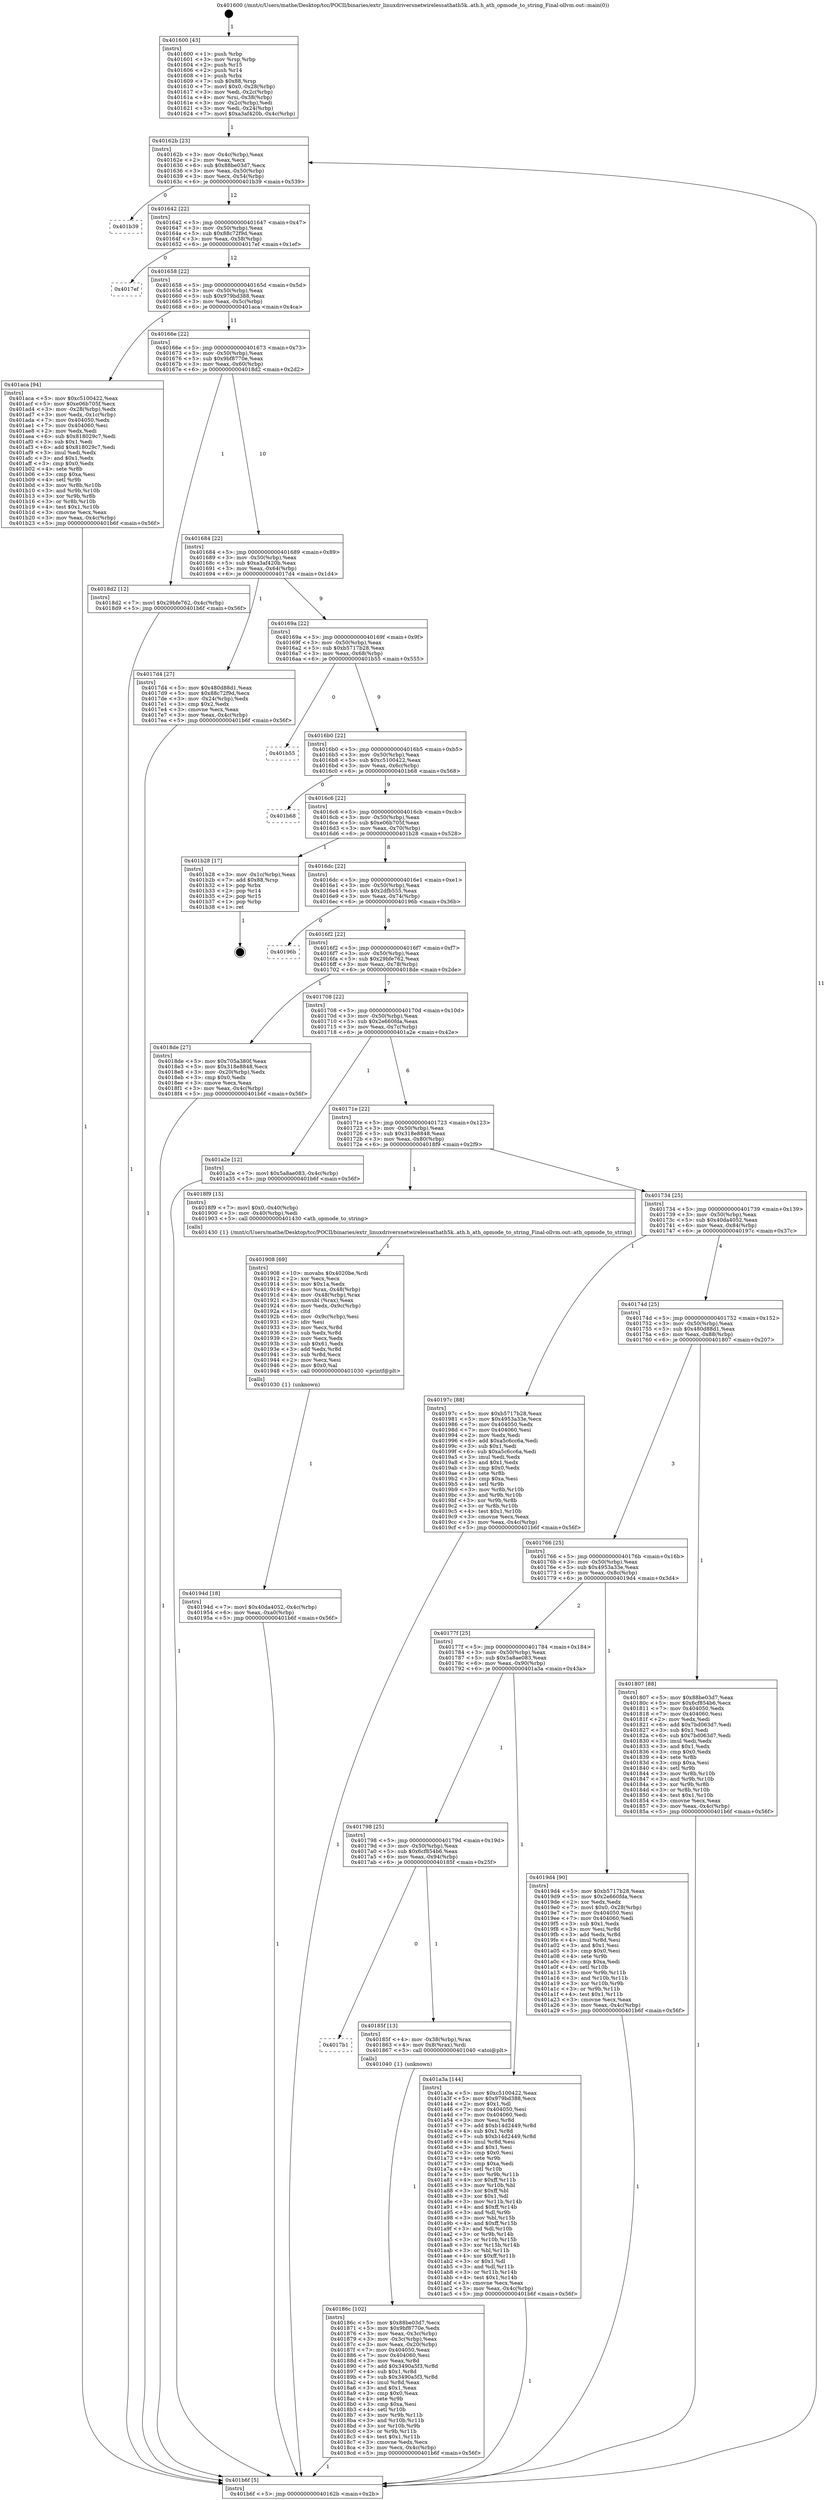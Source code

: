 digraph "0x401600" {
  label = "0x401600 (/mnt/c/Users/mathe/Desktop/tcc/POCII/binaries/extr_linuxdriversnetwirelessathath5k..ath.h_ath_opmode_to_string_Final-ollvm.out::main(0))"
  labelloc = "t"
  node[shape=record]

  Entry [label="",width=0.3,height=0.3,shape=circle,fillcolor=black,style=filled]
  "0x40162b" [label="{
     0x40162b [23]\l
     | [instrs]\l
     &nbsp;&nbsp;0x40162b \<+3\>: mov -0x4c(%rbp),%eax\l
     &nbsp;&nbsp;0x40162e \<+2\>: mov %eax,%ecx\l
     &nbsp;&nbsp;0x401630 \<+6\>: sub $0x88be03d7,%ecx\l
     &nbsp;&nbsp;0x401636 \<+3\>: mov %eax,-0x50(%rbp)\l
     &nbsp;&nbsp;0x401639 \<+3\>: mov %ecx,-0x54(%rbp)\l
     &nbsp;&nbsp;0x40163c \<+6\>: je 0000000000401b39 \<main+0x539\>\l
  }"]
  "0x401b39" [label="{
     0x401b39\l
  }", style=dashed]
  "0x401642" [label="{
     0x401642 [22]\l
     | [instrs]\l
     &nbsp;&nbsp;0x401642 \<+5\>: jmp 0000000000401647 \<main+0x47\>\l
     &nbsp;&nbsp;0x401647 \<+3\>: mov -0x50(%rbp),%eax\l
     &nbsp;&nbsp;0x40164a \<+5\>: sub $0x88c72f9d,%eax\l
     &nbsp;&nbsp;0x40164f \<+3\>: mov %eax,-0x58(%rbp)\l
     &nbsp;&nbsp;0x401652 \<+6\>: je 00000000004017ef \<main+0x1ef\>\l
  }"]
  Exit [label="",width=0.3,height=0.3,shape=circle,fillcolor=black,style=filled,peripheries=2]
  "0x4017ef" [label="{
     0x4017ef\l
  }", style=dashed]
  "0x401658" [label="{
     0x401658 [22]\l
     | [instrs]\l
     &nbsp;&nbsp;0x401658 \<+5\>: jmp 000000000040165d \<main+0x5d\>\l
     &nbsp;&nbsp;0x40165d \<+3\>: mov -0x50(%rbp),%eax\l
     &nbsp;&nbsp;0x401660 \<+5\>: sub $0x979bd388,%eax\l
     &nbsp;&nbsp;0x401665 \<+3\>: mov %eax,-0x5c(%rbp)\l
     &nbsp;&nbsp;0x401668 \<+6\>: je 0000000000401aca \<main+0x4ca\>\l
  }"]
  "0x40194d" [label="{
     0x40194d [18]\l
     | [instrs]\l
     &nbsp;&nbsp;0x40194d \<+7\>: movl $0x40da4052,-0x4c(%rbp)\l
     &nbsp;&nbsp;0x401954 \<+6\>: mov %eax,-0xa0(%rbp)\l
     &nbsp;&nbsp;0x40195a \<+5\>: jmp 0000000000401b6f \<main+0x56f\>\l
  }"]
  "0x401aca" [label="{
     0x401aca [94]\l
     | [instrs]\l
     &nbsp;&nbsp;0x401aca \<+5\>: mov $0xc5100422,%eax\l
     &nbsp;&nbsp;0x401acf \<+5\>: mov $0xe06b705f,%ecx\l
     &nbsp;&nbsp;0x401ad4 \<+3\>: mov -0x28(%rbp),%edx\l
     &nbsp;&nbsp;0x401ad7 \<+3\>: mov %edx,-0x1c(%rbp)\l
     &nbsp;&nbsp;0x401ada \<+7\>: mov 0x404050,%edx\l
     &nbsp;&nbsp;0x401ae1 \<+7\>: mov 0x404060,%esi\l
     &nbsp;&nbsp;0x401ae8 \<+2\>: mov %edx,%edi\l
     &nbsp;&nbsp;0x401aea \<+6\>: sub $0x818029c7,%edi\l
     &nbsp;&nbsp;0x401af0 \<+3\>: sub $0x1,%edi\l
     &nbsp;&nbsp;0x401af3 \<+6\>: add $0x818029c7,%edi\l
     &nbsp;&nbsp;0x401af9 \<+3\>: imul %edi,%edx\l
     &nbsp;&nbsp;0x401afc \<+3\>: and $0x1,%edx\l
     &nbsp;&nbsp;0x401aff \<+3\>: cmp $0x0,%edx\l
     &nbsp;&nbsp;0x401b02 \<+4\>: sete %r8b\l
     &nbsp;&nbsp;0x401b06 \<+3\>: cmp $0xa,%esi\l
     &nbsp;&nbsp;0x401b09 \<+4\>: setl %r9b\l
     &nbsp;&nbsp;0x401b0d \<+3\>: mov %r8b,%r10b\l
     &nbsp;&nbsp;0x401b10 \<+3\>: and %r9b,%r10b\l
     &nbsp;&nbsp;0x401b13 \<+3\>: xor %r9b,%r8b\l
     &nbsp;&nbsp;0x401b16 \<+3\>: or %r8b,%r10b\l
     &nbsp;&nbsp;0x401b19 \<+4\>: test $0x1,%r10b\l
     &nbsp;&nbsp;0x401b1d \<+3\>: cmovne %ecx,%eax\l
     &nbsp;&nbsp;0x401b20 \<+3\>: mov %eax,-0x4c(%rbp)\l
     &nbsp;&nbsp;0x401b23 \<+5\>: jmp 0000000000401b6f \<main+0x56f\>\l
  }"]
  "0x40166e" [label="{
     0x40166e [22]\l
     | [instrs]\l
     &nbsp;&nbsp;0x40166e \<+5\>: jmp 0000000000401673 \<main+0x73\>\l
     &nbsp;&nbsp;0x401673 \<+3\>: mov -0x50(%rbp),%eax\l
     &nbsp;&nbsp;0x401676 \<+5\>: sub $0x9bf8770e,%eax\l
     &nbsp;&nbsp;0x40167b \<+3\>: mov %eax,-0x60(%rbp)\l
     &nbsp;&nbsp;0x40167e \<+6\>: je 00000000004018d2 \<main+0x2d2\>\l
  }"]
  "0x401908" [label="{
     0x401908 [69]\l
     | [instrs]\l
     &nbsp;&nbsp;0x401908 \<+10\>: movabs $0x4020be,%rdi\l
     &nbsp;&nbsp;0x401912 \<+2\>: xor %ecx,%ecx\l
     &nbsp;&nbsp;0x401914 \<+5\>: mov $0x1a,%edx\l
     &nbsp;&nbsp;0x401919 \<+4\>: mov %rax,-0x48(%rbp)\l
     &nbsp;&nbsp;0x40191d \<+4\>: mov -0x48(%rbp),%rax\l
     &nbsp;&nbsp;0x401921 \<+3\>: movsbl (%rax),%eax\l
     &nbsp;&nbsp;0x401924 \<+6\>: mov %edx,-0x9c(%rbp)\l
     &nbsp;&nbsp;0x40192a \<+1\>: cltd\l
     &nbsp;&nbsp;0x40192b \<+6\>: mov -0x9c(%rbp),%esi\l
     &nbsp;&nbsp;0x401931 \<+2\>: idiv %esi\l
     &nbsp;&nbsp;0x401933 \<+3\>: mov %ecx,%r8d\l
     &nbsp;&nbsp;0x401936 \<+3\>: sub %edx,%r8d\l
     &nbsp;&nbsp;0x401939 \<+2\>: mov %ecx,%edx\l
     &nbsp;&nbsp;0x40193b \<+3\>: sub $0x61,%edx\l
     &nbsp;&nbsp;0x40193e \<+3\>: add %edx,%r8d\l
     &nbsp;&nbsp;0x401941 \<+3\>: sub %r8d,%ecx\l
     &nbsp;&nbsp;0x401944 \<+2\>: mov %ecx,%esi\l
     &nbsp;&nbsp;0x401946 \<+2\>: mov $0x0,%al\l
     &nbsp;&nbsp;0x401948 \<+5\>: call 0000000000401030 \<printf@plt\>\l
     | [calls]\l
     &nbsp;&nbsp;0x401030 \{1\} (unknown)\l
  }"]
  "0x4018d2" [label="{
     0x4018d2 [12]\l
     | [instrs]\l
     &nbsp;&nbsp;0x4018d2 \<+7\>: movl $0x29bfe762,-0x4c(%rbp)\l
     &nbsp;&nbsp;0x4018d9 \<+5\>: jmp 0000000000401b6f \<main+0x56f\>\l
  }"]
  "0x401684" [label="{
     0x401684 [22]\l
     | [instrs]\l
     &nbsp;&nbsp;0x401684 \<+5\>: jmp 0000000000401689 \<main+0x89\>\l
     &nbsp;&nbsp;0x401689 \<+3\>: mov -0x50(%rbp),%eax\l
     &nbsp;&nbsp;0x40168c \<+5\>: sub $0xa3af420b,%eax\l
     &nbsp;&nbsp;0x401691 \<+3\>: mov %eax,-0x64(%rbp)\l
     &nbsp;&nbsp;0x401694 \<+6\>: je 00000000004017d4 \<main+0x1d4\>\l
  }"]
  "0x40186c" [label="{
     0x40186c [102]\l
     | [instrs]\l
     &nbsp;&nbsp;0x40186c \<+5\>: mov $0x88be03d7,%ecx\l
     &nbsp;&nbsp;0x401871 \<+5\>: mov $0x9bf8770e,%edx\l
     &nbsp;&nbsp;0x401876 \<+3\>: mov %eax,-0x3c(%rbp)\l
     &nbsp;&nbsp;0x401879 \<+3\>: mov -0x3c(%rbp),%eax\l
     &nbsp;&nbsp;0x40187c \<+3\>: mov %eax,-0x20(%rbp)\l
     &nbsp;&nbsp;0x40187f \<+7\>: mov 0x404050,%eax\l
     &nbsp;&nbsp;0x401886 \<+7\>: mov 0x404060,%esi\l
     &nbsp;&nbsp;0x40188d \<+3\>: mov %eax,%r8d\l
     &nbsp;&nbsp;0x401890 \<+7\>: add $0x3490a5f3,%r8d\l
     &nbsp;&nbsp;0x401897 \<+4\>: sub $0x1,%r8d\l
     &nbsp;&nbsp;0x40189b \<+7\>: sub $0x3490a5f3,%r8d\l
     &nbsp;&nbsp;0x4018a2 \<+4\>: imul %r8d,%eax\l
     &nbsp;&nbsp;0x4018a6 \<+3\>: and $0x1,%eax\l
     &nbsp;&nbsp;0x4018a9 \<+3\>: cmp $0x0,%eax\l
     &nbsp;&nbsp;0x4018ac \<+4\>: sete %r9b\l
     &nbsp;&nbsp;0x4018b0 \<+3\>: cmp $0xa,%esi\l
     &nbsp;&nbsp;0x4018b3 \<+4\>: setl %r10b\l
     &nbsp;&nbsp;0x4018b7 \<+3\>: mov %r9b,%r11b\l
     &nbsp;&nbsp;0x4018ba \<+3\>: and %r10b,%r11b\l
     &nbsp;&nbsp;0x4018bd \<+3\>: xor %r10b,%r9b\l
     &nbsp;&nbsp;0x4018c0 \<+3\>: or %r9b,%r11b\l
     &nbsp;&nbsp;0x4018c3 \<+4\>: test $0x1,%r11b\l
     &nbsp;&nbsp;0x4018c7 \<+3\>: cmovne %edx,%ecx\l
     &nbsp;&nbsp;0x4018ca \<+3\>: mov %ecx,-0x4c(%rbp)\l
     &nbsp;&nbsp;0x4018cd \<+5\>: jmp 0000000000401b6f \<main+0x56f\>\l
  }"]
  "0x4017d4" [label="{
     0x4017d4 [27]\l
     | [instrs]\l
     &nbsp;&nbsp;0x4017d4 \<+5\>: mov $0x480d88d1,%eax\l
     &nbsp;&nbsp;0x4017d9 \<+5\>: mov $0x88c72f9d,%ecx\l
     &nbsp;&nbsp;0x4017de \<+3\>: mov -0x24(%rbp),%edx\l
     &nbsp;&nbsp;0x4017e1 \<+3\>: cmp $0x2,%edx\l
     &nbsp;&nbsp;0x4017e4 \<+3\>: cmovne %ecx,%eax\l
     &nbsp;&nbsp;0x4017e7 \<+3\>: mov %eax,-0x4c(%rbp)\l
     &nbsp;&nbsp;0x4017ea \<+5\>: jmp 0000000000401b6f \<main+0x56f\>\l
  }"]
  "0x40169a" [label="{
     0x40169a [22]\l
     | [instrs]\l
     &nbsp;&nbsp;0x40169a \<+5\>: jmp 000000000040169f \<main+0x9f\>\l
     &nbsp;&nbsp;0x40169f \<+3\>: mov -0x50(%rbp),%eax\l
     &nbsp;&nbsp;0x4016a2 \<+5\>: sub $0xb5717b28,%eax\l
     &nbsp;&nbsp;0x4016a7 \<+3\>: mov %eax,-0x68(%rbp)\l
     &nbsp;&nbsp;0x4016aa \<+6\>: je 0000000000401b55 \<main+0x555\>\l
  }"]
  "0x401b6f" [label="{
     0x401b6f [5]\l
     | [instrs]\l
     &nbsp;&nbsp;0x401b6f \<+5\>: jmp 000000000040162b \<main+0x2b\>\l
  }"]
  "0x401600" [label="{
     0x401600 [43]\l
     | [instrs]\l
     &nbsp;&nbsp;0x401600 \<+1\>: push %rbp\l
     &nbsp;&nbsp;0x401601 \<+3\>: mov %rsp,%rbp\l
     &nbsp;&nbsp;0x401604 \<+2\>: push %r15\l
     &nbsp;&nbsp;0x401606 \<+2\>: push %r14\l
     &nbsp;&nbsp;0x401608 \<+1\>: push %rbx\l
     &nbsp;&nbsp;0x401609 \<+7\>: sub $0x88,%rsp\l
     &nbsp;&nbsp;0x401610 \<+7\>: movl $0x0,-0x28(%rbp)\l
     &nbsp;&nbsp;0x401617 \<+3\>: mov %edi,-0x2c(%rbp)\l
     &nbsp;&nbsp;0x40161a \<+4\>: mov %rsi,-0x38(%rbp)\l
     &nbsp;&nbsp;0x40161e \<+3\>: mov -0x2c(%rbp),%edi\l
     &nbsp;&nbsp;0x401621 \<+3\>: mov %edi,-0x24(%rbp)\l
     &nbsp;&nbsp;0x401624 \<+7\>: movl $0xa3af420b,-0x4c(%rbp)\l
  }"]
  "0x4017b1" [label="{
     0x4017b1\l
  }", style=dashed]
  "0x401b55" [label="{
     0x401b55\l
  }", style=dashed]
  "0x4016b0" [label="{
     0x4016b0 [22]\l
     | [instrs]\l
     &nbsp;&nbsp;0x4016b0 \<+5\>: jmp 00000000004016b5 \<main+0xb5\>\l
     &nbsp;&nbsp;0x4016b5 \<+3\>: mov -0x50(%rbp),%eax\l
     &nbsp;&nbsp;0x4016b8 \<+5\>: sub $0xc5100422,%eax\l
     &nbsp;&nbsp;0x4016bd \<+3\>: mov %eax,-0x6c(%rbp)\l
     &nbsp;&nbsp;0x4016c0 \<+6\>: je 0000000000401b68 \<main+0x568\>\l
  }"]
  "0x40185f" [label="{
     0x40185f [13]\l
     | [instrs]\l
     &nbsp;&nbsp;0x40185f \<+4\>: mov -0x38(%rbp),%rax\l
     &nbsp;&nbsp;0x401863 \<+4\>: mov 0x8(%rax),%rdi\l
     &nbsp;&nbsp;0x401867 \<+5\>: call 0000000000401040 \<atoi@plt\>\l
     | [calls]\l
     &nbsp;&nbsp;0x401040 \{1\} (unknown)\l
  }"]
  "0x401b68" [label="{
     0x401b68\l
  }", style=dashed]
  "0x4016c6" [label="{
     0x4016c6 [22]\l
     | [instrs]\l
     &nbsp;&nbsp;0x4016c6 \<+5\>: jmp 00000000004016cb \<main+0xcb\>\l
     &nbsp;&nbsp;0x4016cb \<+3\>: mov -0x50(%rbp),%eax\l
     &nbsp;&nbsp;0x4016ce \<+5\>: sub $0xe06b705f,%eax\l
     &nbsp;&nbsp;0x4016d3 \<+3\>: mov %eax,-0x70(%rbp)\l
     &nbsp;&nbsp;0x4016d6 \<+6\>: je 0000000000401b28 \<main+0x528\>\l
  }"]
  "0x401798" [label="{
     0x401798 [25]\l
     | [instrs]\l
     &nbsp;&nbsp;0x401798 \<+5\>: jmp 000000000040179d \<main+0x19d\>\l
     &nbsp;&nbsp;0x40179d \<+3\>: mov -0x50(%rbp),%eax\l
     &nbsp;&nbsp;0x4017a0 \<+5\>: sub $0x6cf854b6,%eax\l
     &nbsp;&nbsp;0x4017a5 \<+6\>: mov %eax,-0x94(%rbp)\l
     &nbsp;&nbsp;0x4017ab \<+6\>: je 000000000040185f \<main+0x25f\>\l
  }"]
  "0x401b28" [label="{
     0x401b28 [17]\l
     | [instrs]\l
     &nbsp;&nbsp;0x401b28 \<+3\>: mov -0x1c(%rbp),%eax\l
     &nbsp;&nbsp;0x401b2b \<+7\>: add $0x88,%rsp\l
     &nbsp;&nbsp;0x401b32 \<+1\>: pop %rbx\l
     &nbsp;&nbsp;0x401b33 \<+2\>: pop %r14\l
     &nbsp;&nbsp;0x401b35 \<+2\>: pop %r15\l
     &nbsp;&nbsp;0x401b37 \<+1\>: pop %rbp\l
     &nbsp;&nbsp;0x401b38 \<+1\>: ret\l
  }"]
  "0x4016dc" [label="{
     0x4016dc [22]\l
     | [instrs]\l
     &nbsp;&nbsp;0x4016dc \<+5\>: jmp 00000000004016e1 \<main+0xe1\>\l
     &nbsp;&nbsp;0x4016e1 \<+3\>: mov -0x50(%rbp),%eax\l
     &nbsp;&nbsp;0x4016e4 \<+5\>: sub $0x2dfb555,%eax\l
     &nbsp;&nbsp;0x4016e9 \<+3\>: mov %eax,-0x74(%rbp)\l
     &nbsp;&nbsp;0x4016ec \<+6\>: je 000000000040196b \<main+0x36b\>\l
  }"]
  "0x401a3a" [label="{
     0x401a3a [144]\l
     | [instrs]\l
     &nbsp;&nbsp;0x401a3a \<+5\>: mov $0xc5100422,%eax\l
     &nbsp;&nbsp;0x401a3f \<+5\>: mov $0x979bd388,%ecx\l
     &nbsp;&nbsp;0x401a44 \<+2\>: mov $0x1,%dl\l
     &nbsp;&nbsp;0x401a46 \<+7\>: mov 0x404050,%esi\l
     &nbsp;&nbsp;0x401a4d \<+7\>: mov 0x404060,%edi\l
     &nbsp;&nbsp;0x401a54 \<+3\>: mov %esi,%r8d\l
     &nbsp;&nbsp;0x401a57 \<+7\>: add $0xb14d2449,%r8d\l
     &nbsp;&nbsp;0x401a5e \<+4\>: sub $0x1,%r8d\l
     &nbsp;&nbsp;0x401a62 \<+7\>: sub $0xb14d2449,%r8d\l
     &nbsp;&nbsp;0x401a69 \<+4\>: imul %r8d,%esi\l
     &nbsp;&nbsp;0x401a6d \<+3\>: and $0x1,%esi\l
     &nbsp;&nbsp;0x401a70 \<+3\>: cmp $0x0,%esi\l
     &nbsp;&nbsp;0x401a73 \<+4\>: sete %r9b\l
     &nbsp;&nbsp;0x401a77 \<+3\>: cmp $0xa,%edi\l
     &nbsp;&nbsp;0x401a7a \<+4\>: setl %r10b\l
     &nbsp;&nbsp;0x401a7e \<+3\>: mov %r9b,%r11b\l
     &nbsp;&nbsp;0x401a81 \<+4\>: xor $0xff,%r11b\l
     &nbsp;&nbsp;0x401a85 \<+3\>: mov %r10b,%bl\l
     &nbsp;&nbsp;0x401a88 \<+3\>: xor $0xff,%bl\l
     &nbsp;&nbsp;0x401a8b \<+3\>: xor $0x1,%dl\l
     &nbsp;&nbsp;0x401a8e \<+3\>: mov %r11b,%r14b\l
     &nbsp;&nbsp;0x401a91 \<+4\>: and $0xff,%r14b\l
     &nbsp;&nbsp;0x401a95 \<+3\>: and %dl,%r9b\l
     &nbsp;&nbsp;0x401a98 \<+3\>: mov %bl,%r15b\l
     &nbsp;&nbsp;0x401a9b \<+4\>: and $0xff,%r15b\l
     &nbsp;&nbsp;0x401a9f \<+3\>: and %dl,%r10b\l
     &nbsp;&nbsp;0x401aa2 \<+3\>: or %r9b,%r14b\l
     &nbsp;&nbsp;0x401aa5 \<+3\>: or %r10b,%r15b\l
     &nbsp;&nbsp;0x401aa8 \<+3\>: xor %r15b,%r14b\l
     &nbsp;&nbsp;0x401aab \<+3\>: or %bl,%r11b\l
     &nbsp;&nbsp;0x401aae \<+4\>: xor $0xff,%r11b\l
     &nbsp;&nbsp;0x401ab2 \<+3\>: or $0x1,%dl\l
     &nbsp;&nbsp;0x401ab5 \<+3\>: and %dl,%r11b\l
     &nbsp;&nbsp;0x401ab8 \<+3\>: or %r11b,%r14b\l
     &nbsp;&nbsp;0x401abb \<+4\>: test $0x1,%r14b\l
     &nbsp;&nbsp;0x401abf \<+3\>: cmovne %ecx,%eax\l
     &nbsp;&nbsp;0x401ac2 \<+3\>: mov %eax,-0x4c(%rbp)\l
     &nbsp;&nbsp;0x401ac5 \<+5\>: jmp 0000000000401b6f \<main+0x56f\>\l
  }"]
  "0x40196b" [label="{
     0x40196b\l
  }", style=dashed]
  "0x4016f2" [label="{
     0x4016f2 [22]\l
     | [instrs]\l
     &nbsp;&nbsp;0x4016f2 \<+5\>: jmp 00000000004016f7 \<main+0xf7\>\l
     &nbsp;&nbsp;0x4016f7 \<+3\>: mov -0x50(%rbp),%eax\l
     &nbsp;&nbsp;0x4016fa \<+5\>: sub $0x29bfe762,%eax\l
     &nbsp;&nbsp;0x4016ff \<+3\>: mov %eax,-0x78(%rbp)\l
     &nbsp;&nbsp;0x401702 \<+6\>: je 00000000004018de \<main+0x2de\>\l
  }"]
  "0x40177f" [label="{
     0x40177f [25]\l
     | [instrs]\l
     &nbsp;&nbsp;0x40177f \<+5\>: jmp 0000000000401784 \<main+0x184\>\l
     &nbsp;&nbsp;0x401784 \<+3\>: mov -0x50(%rbp),%eax\l
     &nbsp;&nbsp;0x401787 \<+5\>: sub $0x5a8ae083,%eax\l
     &nbsp;&nbsp;0x40178c \<+6\>: mov %eax,-0x90(%rbp)\l
     &nbsp;&nbsp;0x401792 \<+6\>: je 0000000000401a3a \<main+0x43a\>\l
  }"]
  "0x4018de" [label="{
     0x4018de [27]\l
     | [instrs]\l
     &nbsp;&nbsp;0x4018de \<+5\>: mov $0x705a380f,%eax\l
     &nbsp;&nbsp;0x4018e3 \<+5\>: mov $0x318e8848,%ecx\l
     &nbsp;&nbsp;0x4018e8 \<+3\>: mov -0x20(%rbp),%edx\l
     &nbsp;&nbsp;0x4018eb \<+3\>: cmp $0x0,%edx\l
     &nbsp;&nbsp;0x4018ee \<+3\>: cmove %ecx,%eax\l
     &nbsp;&nbsp;0x4018f1 \<+3\>: mov %eax,-0x4c(%rbp)\l
     &nbsp;&nbsp;0x4018f4 \<+5\>: jmp 0000000000401b6f \<main+0x56f\>\l
  }"]
  "0x401708" [label="{
     0x401708 [22]\l
     | [instrs]\l
     &nbsp;&nbsp;0x401708 \<+5\>: jmp 000000000040170d \<main+0x10d\>\l
     &nbsp;&nbsp;0x40170d \<+3\>: mov -0x50(%rbp),%eax\l
     &nbsp;&nbsp;0x401710 \<+5\>: sub $0x2e660fda,%eax\l
     &nbsp;&nbsp;0x401715 \<+3\>: mov %eax,-0x7c(%rbp)\l
     &nbsp;&nbsp;0x401718 \<+6\>: je 0000000000401a2e \<main+0x42e\>\l
  }"]
  "0x4019d4" [label="{
     0x4019d4 [90]\l
     | [instrs]\l
     &nbsp;&nbsp;0x4019d4 \<+5\>: mov $0xb5717b28,%eax\l
     &nbsp;&nbsp;0x4019d9 \<+5\>: mov $0x2e660fda,%ecx\l
     &nbsp;&nbsp;0x4019de \<+2\>: xor %edx,%edx\l
     &nbsp;&nbsp;0x4019e0 \<+7\>: movl $0x0,-0x28(%rbp)\l
     &nbsp;&nbsp;0x4019e7 \<+7\>: mov 0x404050,%esi\l
     &nbsp;&nbsp;0x4019ee \<+7\>: mov 0x404060,%edi\l
     &nbsp;&nbsp;0x4019f5 \<+3\>: sub $0x1,%edx\l
     &nbsp;&nbsp;0x4019f8 \<+3\>: mov %esi,%r8d\l
     &nbsp;&nbsp;0x4019fb \<+3\>: add %edx,%r8d\l
     &nbsp;&nbsp;0x4019fe \<+4\>: imul %r8d,%esi\l
     &nbsp;&nbsp;0x401a02 \<+3\>: and $0x1,%esi\l
     &nbsp;&nbsp;0x401a05 \<+3\>: cmp $0x0,%esi\l
     &nbsp;&nbsp;0x401a08 \<+4\>: sete %r9b\l
     &nbsp;&nbsp;0x401a0c \<+3\>: cmp $0xa,%edi\l
     &nbsp;&nbsp;0x401a0f \<+4\>: setl %r10b\l
     &nbsp;&nbsp;0x401a13 \<+3\>: mov %r9b,%r11b\l
     &nbsp;&nbsp;0x401a16 \<+3\>: and %r10b,%r11b\l
     &nbsp;&nbsp;0x401a19 \<+3\>: xor %r10b,%r9b\l
     &nbsp;&nbsp;0x401a1c \<+3\>: or %r9b,%r11b\l
     &nbsp;&nbsp;0x401a1f \<+4\>: test $0x1,%r11b\l
     &nbsp;&nbsp;0x401a23 \<+3\>: cmovne %ecx,%eax\l
     &nbsp;&nbsp;0x401a26 \<+3\>: mov %eax,-0x4c(%rbp)\l
     &nbsp;&nbsp;0x401a29 \<+5\>: jmp 0000000000401b6f \<main+0x56f\>\l
  }"]
  "0x401a2e" [label="{
     0x401a2e [12]\l
     | [instrs]\l
     &nbsp;&nbsp;0x401a2e \<+7\>: movl $0x5a8ae083,-0x4c(%rbp)\l
     &nbsp;&nbsp;0x401a35 \<+5\>: jmp 0000000000401b6f \<main+0x56f\>\l
  }"]
  "0x40171e" [label="{
     0x40171e [22]\l
     | [instrs]\l
     &nbsp;&nbsp;0x40171e \<+5\>: jmp 0000000000401723 \<main+0x123\>\l
     &nbsp;&nbsp;0x401723 \<+3\>: mov -0x50(%rbp),%eax\l
     &nbsp;&nbsp;0x401726 \<+5\>: sub $0x318e8848,%eax\l
     &nbsp;&nbsp;0x40172b \<+3\>: mov %eax,-0x80(%rbp)\l
     &nbsp;&nbsp;0x40172e \<+6\>: je 00000000004018f9 \<main+0x2f9\>\l
  }"]
  "0x401766" [label="{
     0x401766 [25]\l
     | [instrs]\l
     &nbsp;&nbsp;0x401766 \<+5\>: jmp 000000000040176b \<main+0x16b\>\l
     &nbsp;&nbsp;0x40176b \<+3\>: mov -0x50(%rbp),%eax\l
     &nbsp;&nbsp;0x40176e \<+5\>: sub $0x4953a33e,%eax\l
     &nbsp;&nbsp;0x401773 \<+6\>: mov %eax,-0x8c(%rbp)\l
     &nbsp;&nbsp;0x401779 \<+6\>: je 00000000004019d4 \<main+0x3d4\>\l
  }"]
  "0x4018f9" [label="{
     0x4018f9 [15]\l
     | [instrs]\l
     &nbsp;&nbsp;0x4018f9 \<+7\>: movl $0x0,-0x40(%rbp)\l
     &nbsp;&nbsp;0x401900 \<+3\>: mov -0x40(%rbp),%edi\l
     &nbsp;&nbsp;0x401903 \<+5\>: call 0000000000401430 \<ath_opmode_to_string\>\l
     | [calls]\l
     &nbsp;&nbsp;0x401430 \{1\} (/mnt/c/Users/mathe/Desktop/tcc/POCII/binaries/extr_linuxdriversnetwirelessathath5k..ath.h_ath_opmode_to_string_Final-ollvm.out::ath_opmode_to_string)\l
  }"]
  "0x401734" [label="{
     0x401734 [25]\l
     | [instrs]\l
     &nbsp;&nbsp;0x401734 \<+5\>: jmp 0000000000401739 \<main+0x139\>\l
     &nbsp;&nbsp;0x401739 \<+3\>: mov -0x50(%rbp),%eax\l
     &nbsp;&nbsp;0x40173c \<+5\>: sub $0x40da4052,%eax\l
     &nbsp;&nbsp;0x401741 \<+6\>: mov %eax,-0x84(%rbp)\l
     &nbsp;&nbsp;0x401747 \<+6\>: je 000000000040197c \<main+0x37c\>\l
  }"]
  "0x401807" [label="{
     0x401807 [88]\l
     | [instrs]\l
     &nbsp;&nbsp;0x401807 \<+5\>: mov $0x88be03d7,%eax\l
     &nbsp;&nbsp;0x40180c \<+5\>: mov $0x6cf854b6,%ecx\l
     &nbsp;&nbsp;0x401811 \<+7\>: mov 0x404050,%edx\l
     &nbsp;&nbsp;0x401818 \<+7\>: mov 0x404060,%esi\l
     &nbsp;&nbsp;0x40181f \<+2\>: mov %edx,%edi\l
     &nbsp;&nbsp;0x401821 \<+6\>: add $0x7bd063d7,%edi\l
     &nbsp;&nbsp;0x401827 \<+3\>: sub $0x1,%edi\l
     &nbsp;&nbsp;0x40182a \<+6\>: sub $0x7bd063d7,%edi\l
     &nbsp;&nbsp;0x401830 \<+3\>: imul %edi,%edx\l
     &nbsp;&nbsp;0x401833 \<+3\>: and $0x1,%edx\l
     &nbsp;&nbsp;0x401836 \<+3\>: cmp $0x0,%edx\l
     &nbsp;&nbsp;0x401839 \<+4\>: sete %r8b\l
     &nbsp;&nbsp;0x40183d \<+3\>: cmp $0xa,%esi\l
     &nbsp;&nbsp;0x401840 \<+4\>: setl %r9b\l
     &nbsp;&nbsp;0x401844 \<+3\>: mov %r8b,%r10b\l
     &nbsp;&nbsp;0x401847 \<+3\>: and %r9b,%r10b\l
     &nbsp;&nbsp;0x40184a \<+3\>: xor %r9b,%r8b\l
     &nbsp;&nbsp;0x40184d \<+3\>: or %r8b,%r10b\l
     &nbsp;&nbsp;0x401850 \<+4\>: test $0x1,%r10b\l
     &nbsp;&nbsp;0x401854 \<+3\>: cmovne %ecx,%eax\l
     &nbsp;&nbsp;0x401857 \<+3\>: mov %eax,-0x4c(%rbp)\l
     &nbsp;&nbsp;0x40185a \<+5\>: jmp 0000000000401b6f \<main+0x56f\>\l
  }"]
  "0x40197c" [label="{
     0x40197c [88]\l
     | [instrs]\l
     &nbsp;&nbsp;0x40197c \<+5\>: mov $0xb5717b28,%eax\l
     &nbsp;&nbsp;0x401981 \<+5\>: mov $0x4953a33e,%ecx\l
     &nbsp;&nbsp;0x401986 \<+7\>: mov 0x404050,%edx\l
     &nbsp;&nbsp;0x40198d \<+7\>: mov 0x404060,%esi\l
     &nbsp;&nbsp;0x401994 \<+2\>: mov %edx,%edi\l
     &nbsp;&nbsp;0x401996 \<+6\>: add $0xa5c6cc6a,%edi\l
     &nbsp;&nbsp;0x40199c \<+3\>: sub $0x1,%edi\l
     &nbsp;&nbsp;0x40199f \<+6\>: sub $0xa5c6cc6a,%edi\l
     &nbsp;&nbsp;0x4019a5 \<+3\>: imul %edi,%edx\l
     &nbsp;&nbsp;0x4019a8 \<+3\>: and $0x1,%edx\l
     &nbsp;&nbsp;0x4019ab \<+3\>: cmp $0x0,%edx\l
     &nbsp;&nbsp;0x4019ae \<+4\>: sete %r8b\l
     &nbsp;&nbsp;0x4019b2 \<+3\>: cmp $0xa,%esi\l
     &nbsp;&nbsp;0x4019b5 \<+4\>: setl %r9b\l
     &nbsp;&nbsp;0x4019b9 \<+3\>: mov %r8b,%r10b\l
     &nbsp;&nbsp;0x4019bc \<+3\>: and %r9b,%r10b\l
     &nbsp;&nbsp;0x4019bf \<+3\>: xor %r9b,%r8b\l
     &nbsp;&nbsp;0x4019c2 \<+3\>: or %r8b,%r10b\l
     &nbsp;&nbsp;0x4019c5 \<+4\>: test $0x1,%r10b\l
     &nbsp;&nbsp;0x4019c9 \<+3\>: cmovne %ecx,%eax\l
     &nbsp;&nbsp;0x4019cc \<+3\>: mov %eax,-0x4c(%rbp)\l
     &nbsp;&nbsp;0x4019cf \<+5\>: jmp 0000000000401b6f \<main+0x56f\>\l
  }"]
  "0x40174d" [label="{
     0x40174d [25]\l
     | [instrs]\l
     &nbsp;&nbsp;0x40174d \<+5\>: jmp 0000000000401752 \<main+0x152\>\l
     &nbsp;&nbsp;0x401752 \<+3\>: mov -0x50(%rbp),%eax\l
     &nbsp;&nbsp;0x401755 \<+5\>: sub $0x480d88d1,%eax\l
     &nbsp;&nbsp;0x40175a \<+6\>: mov %eax,-0x88(%rbp)\l
     &nbsp;&nbsp;0x401760 \<+6\>: je 0000000000401807 \<main+0x207\>\l
  }"]
  Entry -> "0x401600" [label=" 1"]
  "0x40162b" -> "0x401b39" [label=" 0"]
  "0x40162b" -> "0x401642" [label=" 12"]
  "0x401b28" -> Exit [label=" 1"]
  "0x401642" -> "0x4017ef" [label=" 0"]
  "0x401642" -> "0x401658" [label=" 12"]
  "0x401aca" -> "0x401b6f" [label=" 1"]
  "0x401658" -> "0x401aca" [label=" 1"]
  "0x401658" -> "0x40166e" [label=" 11"]
  "0x401a3a" -> "0x401b6f" [label=" 1"]
  "0x40166e" -> "0x4018d2" [label=" 1"]
  "0x40166e" -> "0x401684" [label=" 10"]
  "0x401a2e" -> "0x401b6f" [label=" 1"]
  "0x401684" -> "0x4017d4" [label=" 1"]
  "0x401684" -> "0x40169a" [label=" 9"]
  "0x4017d4" -> "0x401b6f" [label=" 1"]
  "0x401600" -> "0x40162b" [label=" 1"]
  "0x401b6f" -> "0x40162b" [label=" 11"]
  "0x4019d4" -> "0x401b6f" [label=" 1"]
  "0x40169a" -> "0x401b55" [label=" 0"]
  "0x40169a" -> "0x4016b0" [label=" 9"]
  "0x40197c" -> "0x401b6f" [label=" 1"]
  "0x4016b0" -> "0x401b68" [label=" 0"]
  "0x4016b0" -> "0x4016c6" [label=" 9"]
  "0x40194d" -> "0x401b6f" [label=" 1"]
  "0x4016c6" -> "0x401b28" [label=" 1"]
  "0x4016c6" -> "0x4016dc" [label=" 8"]
  "0x4018f9" -> "0x401908" [label=" 1"]
  "0x4016dc" -> "0x40196b" [label=" 0"]
  "0x4016dc" -> "0x4016f2" [label=" 8"]
  "0x4018de" -> "0x401b6f" [label=" 1"]
  "0x4016f2" -> "0x4018de" [label=" 1"]
  "0x4016f2" -> "0x401708" [label=" 7"]
  "0x40186c" -> "0x401b6f" [label=" 1"]
  "0x401708" -> "0x401a2e" [label=" 1"]
  "0x401708" -> "0x40171e" [label=" 6"]
  "0x40185f" -> "0x40186c" [label=" 1"]
  "0x40171e" -> "0x4018f9" [label=" 1"]
  "0x40171e" -> "0x401734" [label=" 5"]
  "0x401798" -> "0x40185f" [label=" 1"]
  "0x401734" -> "0x40197c" [label=" 1"]
  "0x401734" -> "0x40174d" [label=" 4"]
  "0x401908" -> "0x40194d" [label=" 1"]
  "0x40174d" -> "0x401807" [label=" 1"]
  "0x40174d" -> "0x401766" [label=" 3"]
  "0x401807" -> "0x401b6f" [label=" 1"]
  "0x401798" -> "0x4017b1" [label=" 0"]
  "0x401766" -> "0x4019d4" [label=" 1"]
  "0x401766" -> "0x40177f" [label=" 2"]
  "0x4018d2" -> "0x401b6f" [label=" 1"]
  "0x40177f" -> "0x401a3a" [label=" 1"]
  "0x40177f" -> "0x401798" [label=" 1"]
}
